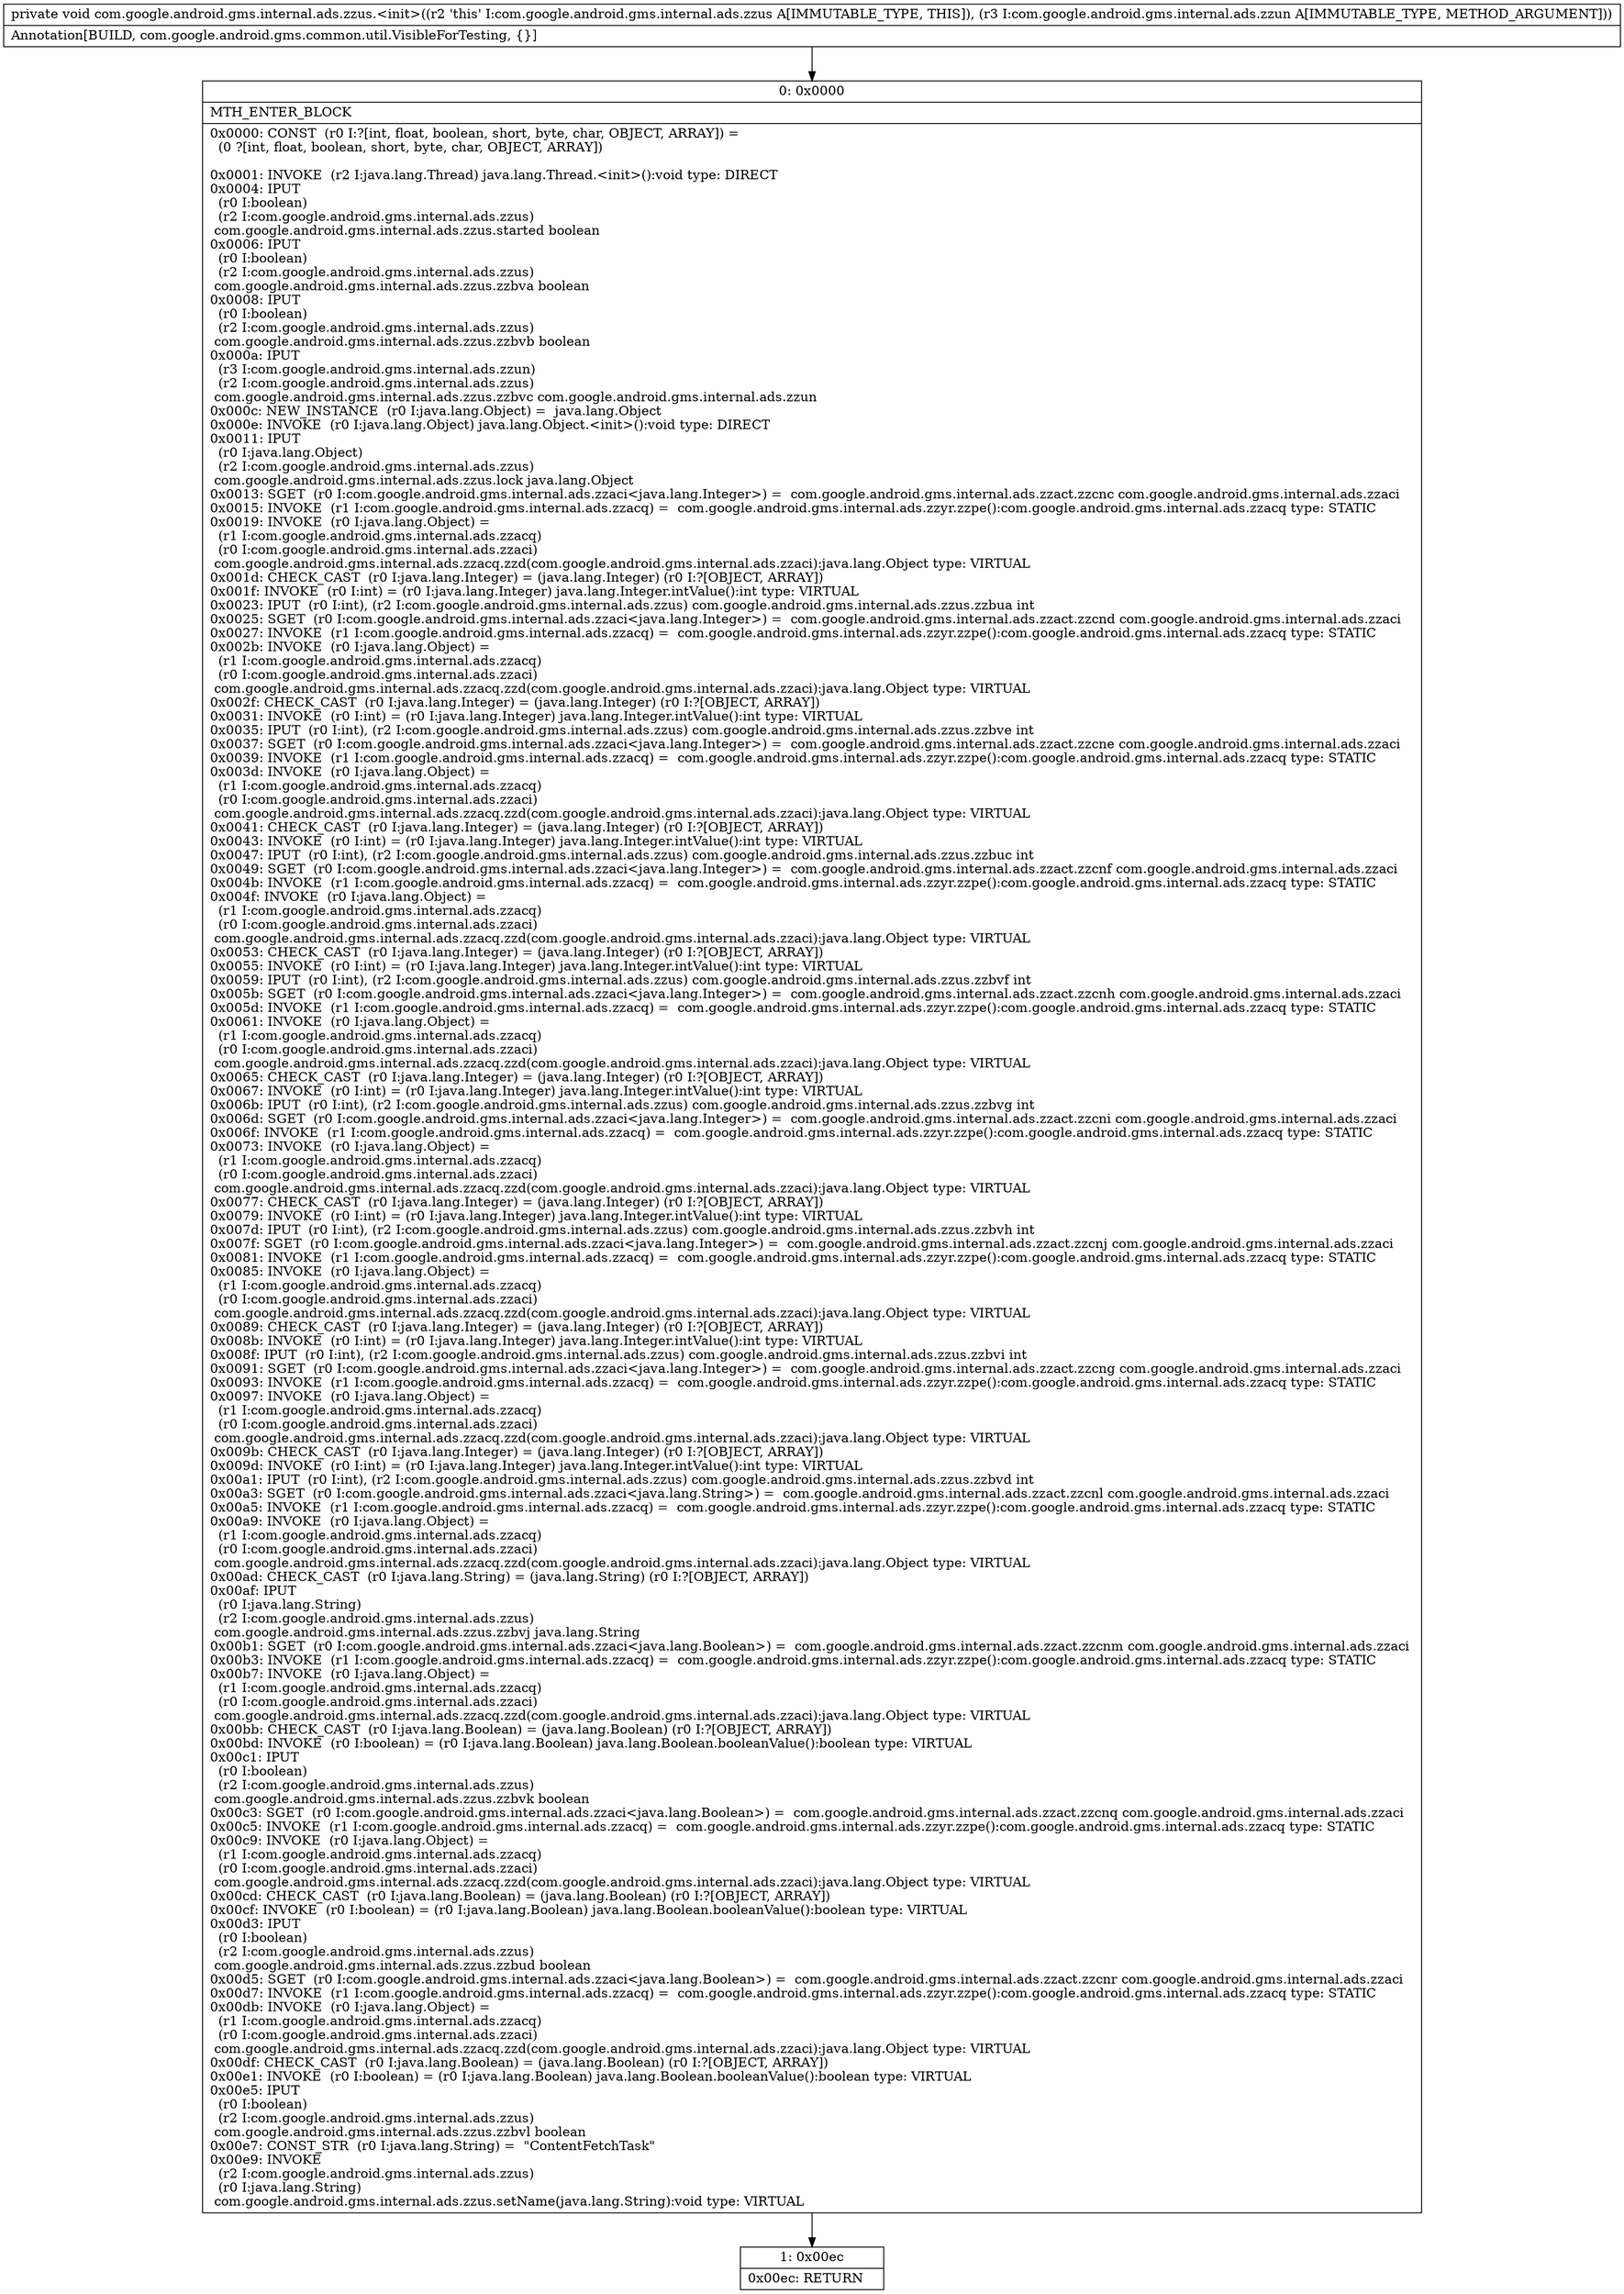 digraph "CFG forcom.google.android.gms.internal.ads.zzus.\<init\>(Lcom\/google\/android\/gms\/internal\/ads\/zzun;)V" {
Node_0 [shape=record,label="{0\:\ 0x0000|MTH_ENTER_BLOCK\l|0x0000: CONST  (r0 I:?[int, float, boolean, short, byte, char, OBJECT, ARRAY]) = \l  (0 ?[int, float, boolean, short, byte, char, OBJECT, ARRAY])\l \l0x0001: INVOKE  (r2 I:java.lang.Thread) java.lang.Thread.\<init\>():void type: DIRECT \l0x0004: IPUT  \l  (r0 I:boolean)\l  (r2 I:com.google.android.gms.internal.ads.zzus)\l com.google.android.gms.internal.ads.zzus.started boolean \l0x0006: IPUT  \l  (r0 I:boolean)\l  (r2 I:com.google.android.gms.internal.ads.zzus)\l com.google.android.gms.internal.ads.zzus.zzbva boolean \l0x0008: IPUT  \l  (r0 I:boolean)\l  (r2 I:com.google.android.gms.internal.ads.zzus)\l com.google.android.gms.internal.ads.zzus.zzbvb boolean \l0x000a: IPUT  \l  (r3 I:com.google.android.gms.internal.ads.zzun)\l  (r2 I:com.google.android.gms.internal.ads.zzus)\l com.google.android.gms.internal.ads.zzus.zzbvc com.google.android.gms.internal.ads.zzun \l0x000c: NEW_INSTANCE  (r0 I:java.lang.Object) =  java.lang.Object \l0x000e: INVOKE  (r0 I:java.lang.Object) java.lang.Object.\<init\>():void type: DIRECT \l0x0011: IPUT  \l  (r0 I:java.lang.Object)\l  (r2 I:com.google.android.gms.internal.ads.zzus)\l com.google.android.gms.internal.ads.zzus.lock java.lang.Object \l0x0013: SGET  (r0 I:com.google.android.gms.internal.ads.zzaci\<java.lang.Integer\>) =  com.google.android.gms.internal.ads.zzact.zzcnc com.google.android.gms.internal.ads.zzaci \l0x0015: INVOKE  (r1 I:com.google.android.gms.internal.ads.zzacq) =  com.google.android.gms.internal.ads.zzyr.zzpe():com.google.android.gms.internal.ads.zzacq type: STATIC \l0x0019: INVOKE  (r0 I:java.lang.Object) = \l  (r1 I:com.google.android.gms.internal.ads.zzacq)\l  (r0 I:com.google.android.gms.internal.ads.zzaci)\l com.google.android.gms.internal.ads.zzacq.zzd(com.google.android.gms.internal.ads.zzaci):java.lang.Object type: VIRTUAL \l0x001d: CHECK_CAST  (r0 I:java.lang.Integer) = (java.lang.Integer) (r0 I:?[OBJECT, ARRAY]) \l0x001f: INVOKE  (r0 I:int) = (r0 I:java.lang.Integer) java.lang.Integer.intValue():int type: VIRTUAL \l0x0023: IPUT  (r0 I:int), (r2 I:com.google.android.gms.internal.ads.zzus) com.google.android.gms.internal.ads.zzus.zzbua int \l0x0025: SGET  (r0 I:com.google.android.gms.internal.ads.zzaci\<java.lang.Integer\>) =  com.google.android.gms.internal.ads.zzact.zzcnd com.google.android.gms.internal.ads.zzaci \l0x0027: INVOKE  (r1 I:com.google.android.gms.internal.ads.zzacq) =  com.google.android.gms.internal.ads.zzyr.zzpe():com.google.android.gms.internal.ads.zzacq type: STATIC \l0x002b: INVOKE  (r0 I:java.lang.Object) = \l  (r1 I:com.google.android.gms.internal.ads.zzacq)\l  (r0 I:com.google.android.gms.internal.ads.zzaci)\l com.google.android.gms.internal.ads.zzacq.zzd(com.google.android.gms.internal.ads.zzaci):java.lang.Object type: VIRTUAL \l0x002f: CHECK_CAST  (r0 I:java.lang.Integer) = (java.lang.Integer) (r0 I:?[OBJECT, ARRAY]) \l0x0031: INVOKE  (r0 I:int) = (r0 I:java.lang.Integer) java.lang.Integer.intValue():int type: VIRTUAL \l0x0035: IPUT  (r0 I:int), (r2 I:com.google.android.gms.internal.ads.zzus) com.google.android.gms.internal.ads.zzus.zzbve int \l0x0037: SGET  (r0 I:com.google.android.gms.internal.ads.zzaci\<java.lang.Integer\>) =  com.google.android.gms.internal.ads.zzact.zzcne com.google.android.gms.internal.ads.zzaci \l0x0039: INVOKE  (r1 I:com.google.android.gms.internal.ads.zzacq) =  com.google.android.gms.internal.ads.zzyr.zzpe():com.google.android.gms.internal.ads.zzacq type: STATIC \l0x003d: INVOKE  (r0 I:java.lang.Object) = \l  (r1 I:com.google.android.gms.internal.ads.zzacq)\l  (r0 I:com.google.android.gms.internal.ads.zzaci)\l com.google.android.gms.internal.ads.zzacq.zzd(com.google.android.gms.internal.ads.zzaci):java.lang.Object type: VIRTUAL \l0x0041: CHECK_CAST  (r0 I:java.lang.Integer) = (java.lang.Integer) (r0 I:?[OBJECT, ARRAY]) \l0x0043: INVOKE  (r0 I:int) = (r0 I:java.lang.Integer) java.lang.Integer.intValue():int type: VIRTUAL \l0x0047: IPUT  (r0 I:int), (r2 I:com.google.android.gms.internal.ads.zzus) com.google.android.gms.internal.ads.zzus.zzbuc int \l0x0049: SGET  (r0 I:com.google.android.gms.internal.ads.zzaci\<java.lang.Integer\>) =  com.google.android.gms.internal.ads.zzact.zzcnf com.google.android.gms.internal.ads.zzaci \l0x004b: INVOKE  (r1 I:com.google.android.gms.internal.ads.zzacq) =  com.google.android.gms.internal.ads.zzyr.zzpe():com.google.android.gms.internal.ads.zzacq type: STATIC \l0x004f: INVOKE  (r0 I:java.lang.Object) = \l  (r1 I:com.google.android.gms.internal.ads.zzacq)\l  (r0 I:com.google.android.gms.internal.ads.zzaci)\l com.google.android.gms.internal.ads.zzacq.zzd(com.google.android.gms.internal.ads.zzaci):java.lang.Object type: VIRTUAL \l0x0053: CHECK_CAST  (r0 I:java.lang.Integer) = (java.lang.Integer) (r0 I:?[OBJECT, ARRAY]) \l0x0055: INVOKE  (r0 I:int) = (r0 I:java.lang.Integer) java.lang.Integer.intValue():int type: VIRTUAL \l0x0059: IPUT  (r0 I:int), (r2 I:com.google.android.gms.internal.ads.zzus) com.google.android.gms.internal.ads.zzus.zzbvf int \l0x005b: SGET  (r0 I:com.google.android.gms.internal.ads.zzaci\<java.lang.Integer\>) =  com.google.android.gms.internal.ads.zzact.zzcnh com.google.android.gms.internal.ads.zzaci \l0x005d: INVOKE  (r1 I:com.google.android.gms.internal.ads.zzacq) =  com.google.android.gms.internal.ads.zzyr.zzpe():com.google.android.gms.internal.ads.zzacq type: STATIC \l0x0061: INVOKE  (r0 I:java.lang.Object) = \l  (r1 I:com.google.android.gms.internal.ads.zzacq)\l  (r0 I:com.google.android.gms.internal.ads.zzaci)\l com.google.android.gms.internal.ads.zzacq.zzd(com.google.android.gms.internal.ads.zzaci):java.lang.Object type: VIRTUAL \l0x0065: CHECK_CAST  (r0 I:java.lang.Integer) = (java.lang.Integer) (r0 I:?[OBJECT, ARRAY]) \l0x0067: INVOKE  (r0 I:int) = (r0 I:java.lang.Integer) java.lang.Integer.intValue():int type: VIRTUAL \l0x006b: IPUT  (r0 I:int), (r2 I:com.google.android.gms.internal.ads.zzus) com.google.android.gms.internal.ads.zzus.zzbvg int \l0x006d: SGET  (r0 I:com.google.android.gms.internal.ads.zzaci\<java.lang.Integer\>) =  com.google.android.gms.internal.ads.zzact.zzcni com.google.android.gms.internal.ads.zzaci \l0x006f: INVOKE  (r1 I:com.google.android.gms.internal.ads.zzacq) =  com.google.android.gms.internal.ads.zzyr.zzpe():com.google.android.gms.internal.ads.zzacq type: STATIC \l0x0073: INVOKE  (r0 I:java.lang.Object) = \l  (r1 I:com.google.android.gms.internal.ads.zzacq)\l  (r0 I:com.google.android.gms.internal.ads.zzaci)\l com.google.android.gms.internal.ads.zzacq.zzd(com.google.android.gms.internal.ads.zzaci):java.lang.Object type: VIRTUAL \l0x0077: CHECK_CAST  (r0 I:java.lang.Integer) = (java.lang.Integer) (r0 I:?[OBJECT, ARRAY]) \l0x0079: INVOKE  (r0 I:int) = (r0 I:java.lang.Integer) java.lang.Integer.intValue():int type: VIRTUAL \l0x007d: IPUT  (r0 I:int), (r2 I:com.google.android.gms.internal.ads.zzus) com.google.android.gms.internal.ads.zzus.zzbvh int \l0x007f: SGET  (r0 I:com.google.android.gms.internal.ads.zzaci\<java.lang.Integer\>) =  com.google.android.gms.internal.ads.zzact.zzcnj com.google.android.gms.internal.ads.zzaci \l0x0081: INVOKE  (r1 I:com.google.android.gms.internal.ads.zzacq) =  com.google.android.gms.internal.ads.zzyr.zzpe():com.google.android.gms.internal.ads.zzacq type: STATIC \l0x0085: INVOKE  (r0 I:java.lang.Object) = \l  (r1 I:com.google.android.gms.internal.ads.zzacq)\l  (r0 I:com.google.android.gms.internal.ads.zzaci)\l com.google.android.gms.internal.ads.zzacq.zzd(com.google.android.gms.internal.ads.zzaci):java.lang.Object type: VIRTUAL \l0x0089: CHECK_CAST  (r0 I:java.lang.Integer) = (java.lang.Integer) (r0 I:?[OBJECT, ARRAY]) \l0x008b: INVOKE  (r0 I:int) = (r0 I:java.lang.Integer) java.lang.Integer.intValue():int type: VIRTUAL \l0x008f: IPUT  (r0 I:int), (r2 I:com.google.android.gms.internal.ads.zzus) com.google.android.gms.internal.ads.zzus.zzbvi int \l0x0091: SGET  (r0 I:com.google.android.gms.internal.ads.zzaci\<java.lang.Integer\>) =  com.google.android.gms.internal.ads.zzact.zzcng com.google.android.gms.internal.ads.zzaci \l0x0093: INVOKE  (r1 I:com.google.android.gms.internal.ads.zzacq) =  com.google.android.gms.internal.ads.zzyr.zzpe():com.google.android.gms.internal.ads.zzacq type: STATIC \l0x0097: INVOKE  (r0 I:java.lang.Object) = \l  (r1 I:com.google.android.gms.internal.ads.zzacq)\l  (r0 I:com.google.android.gms.internal.ads.zzaci)\l com.google.android.gms.internal.ads.zzacq.zzd(com.google.android.gms.internal.ads.zzaci):java.lang.Object type: VIRTUAL \l0x009b: CHECK_CAST  (r0 I:java.lang.Integer) = (java.lang.Integer) (r0 I:?[OBJECT, ARRAY]) \l0x009d: INVOKE  (r0 I:int) = (r0 I:java.lang.Integer) java.lang.Integer.intValue():int type: VIRTUAL \l0x00a1: IPUT  (r0 I:int), (r2 I:com.google.android.gms.internal.ads.zzus) com.google.android.gms.internal.ads.zzus.zzbvd int \l0x00a3: SGET  (r0 I:com.google.android.gms.internal.ads.zzaci\<java.lang.String\>) =  com.google.android.gms.internal.ads.zzact.zzcnl com.google.android.gms.internal.ads.zzaci \l0x00a5: INVOKE  (r1 I:com.google.android.gms.internal.ads.zzacq) =  com.google.android.gms.internal.ads.zzyr.zzpe():com.google.android.gms.internal.ads.zzacq type: STATIC \l0x00a9: INVOKE  (r0 I:java.lang.Object) = \l  (r1 I:com.google.android.gms.internal.ads.zzacq)\l  (r0 I:com.google.android.gms.internal.ads.zzaci)\l com.google.android.gms.internal.ads.zzacq.zzd(com.google.android.gms.internal.ads.zzaci):java.lang.Object type: VIRTUAL \l0x00ad: CHECK_CAST  (r0 I:java.lang.String) = (java.lang.String) (r0 I:?[OBJECT, ARRAY]) \l0x00af: IPUT  \l  (r0 I:java.lang.String)\l  (r2 I:com.google.android.gms.internal.ads.zzus)\l com.google.android.gms.internal.ads.zzus.zzbvj java.lang.String \l0x00b1: SGET  (r0 I:com.google.android.gms.internal.ads.zzaci\<java.lang.Boolean\>) =  com.google.android.gms.internal.ads.zzact.zzcnm com.google.android.gms.internal.ads.zzaci \l0x00b3: INVOKE  (r1 I:com.google.android.gms.internal.ads.zzacq) =  com.google.android.gms.internal.ads.zzyr.zzpe():com.google.android.gms.internal.ads.zzacq type: STATIC \l0x00b7: INVOKE  (r0 I:java.lang.Object) = \l  (r1 I:com.google.android.gms.internal.ads.zzacq)\l  (r0 I:com.google.android.gms.internal.ads.zzaci)\l com.google.android.gms.internal.ads.zzacq.zzd(com.google.android.gms.internal.ads.zzaci):java.lang.Object type: VIRTUAL \l0x00bb: CHECK_CAST  (r0 I:java.lang.Boolean) = (java.lang.Boolean) (r0 I:?[OBJECT, ARRAY]) \l0x00bd: INVOKE  (r0 I:boolean) = (r0 I:java.lang.Boolean) java.lang.Boolean.booleanValue():boolean type: VIRTUAL \l0x00c1: IPUT  \l  (r0 I:boolean)\l  (r2 I:com.google.android.gms.internal.ads.zzus)\l com.google.android.gms.internal.ads.zzus.zzbvk boolean \l0x00c3: SGET  (r0 I:com.google.android.gms.internal.ads.zzaci\<java.lang.Boolean\>) =  com.google.android.gms.internal.ads.zzact.zzcnq com.google.android.gms.internal.ads.zzaci \l0x00c5: INVOKE  (r1 I:com.google.android.gms.internal.ads.zzacq) =  com.google.android.gms.internal.ads.zzyr.zzpe():com.google.android.gms.internal.ads.zzacq type: STATIC \l0x00c9: INVOKE  (r0 I:java.lang.Object) = \l  (r1 I:com.google.android.gms.internal.ads.zzacq)\l  (r0 I:com.google.android.gms.internal.ads.zzaci)\l com.google.android.gms.internal.ads.zzacq.zzd(com.google.android.gms.internal.ads.zzaci):java.lang.Object type: VIRTUAL \l0x00cd: CHECK_CAST  (r0 I:java.lang.Boolean) = (java.lang.Boolean) (r0 I:?[OBJECT, ARRAY]) \l0x00cf: INVOKE  (r0 I:boolean) = (r0 I:java.lang.Boolean) java.lang.Boolean.booleanValue():boolean type: VIRTUAL \l0x00d3: IPUT  \l  (r0 I:boolean)\l  (r2 I:com.google.android.gms.internal.ads.zzus)\l com.google.android.gms.internal.ads.zzus.zzbud boolean \l0x00d5: SGET  (r0 I:com.google.android.gms.internal.ads.zzaci\<java.lang.Boolean\>) =  com.google.android.gms.internal.ads.zzact.zzcnr com.google.android.gms.internal.ads.zzaci \l0x00d7: INVOKE  (r1 I:com.google.android.gms.internal.ads.zzacq) =  com.google.android.gms.internal.ads.zzyr.zzpe():com.google.android.gms.internal.ads.zzacq type: STATIC \l0x00db: INVOKE  (r0 I:java.lang.Object) = \l  (r1 I:com.google.android.gms.internal.ads.zzacq)\l  (r0 I:com.google.android.gms.internal.ads.zzaci)\l com.google.android.gms.internal.ads.zzacq.zzd(com.google.android.gms.internal.ads.zzaci):java.lang.Object type: VIRTUAL \l0x00df: CHECK_CAST  (r0 I:java.lang.Boolean) = (java.lang.Boolean) (r0 I:?[OBJECT, ARRAY]) \l0x00e1: INVOKE  (r0 I:boolean) = (r0 I:java.lang.Boolean) java.lang.Boolean.booleanValue():boolean type: VIRTUAL \l0x00e5: IPUT  \l  (r0 I:boolean)\l  (r2 I:com.google.android.gms.internal.ads.zzus)\l com.google.android.gms.internal.ads.zzus.zzbvl boolean \l0x00e7: CONST_STR  (r0 I:java.lang.String) =  \"ContentFetchTask\" \l0x00e9: INVOKE  \l  (r2 I:com.google.android.gms.internal.ads.zzus)\l  (r0 I:java.lang.String)\l com.google.android.gms.internal.ads.zzus.setName(java.lang.String):void type: VIRTUAL \l}"];
Node_1 [shape=record,label="{1\:\ 0x00ec|0x00ec: RETURN   \l}"];
MethodNode[shape=record,label="{private void com.google.android.gms.internal.ads.zzus.\<init\>((r2 'this' I:com.google.android.gms.internal.ads.zzus A[IMMUTABLE_TYPE, THIS]), (r3 I:com.google.android.gms.internal.ads.zzun A[IMMUTABLE_TYPE, METHOD_ARGUMENT]))  | Annotation[BUILD, com.google.android.gms.common.util.VisibleForTesting, \{\}]\l}"];
MethodNode -> Node_0;
Node_0 -> Node_1;
}

